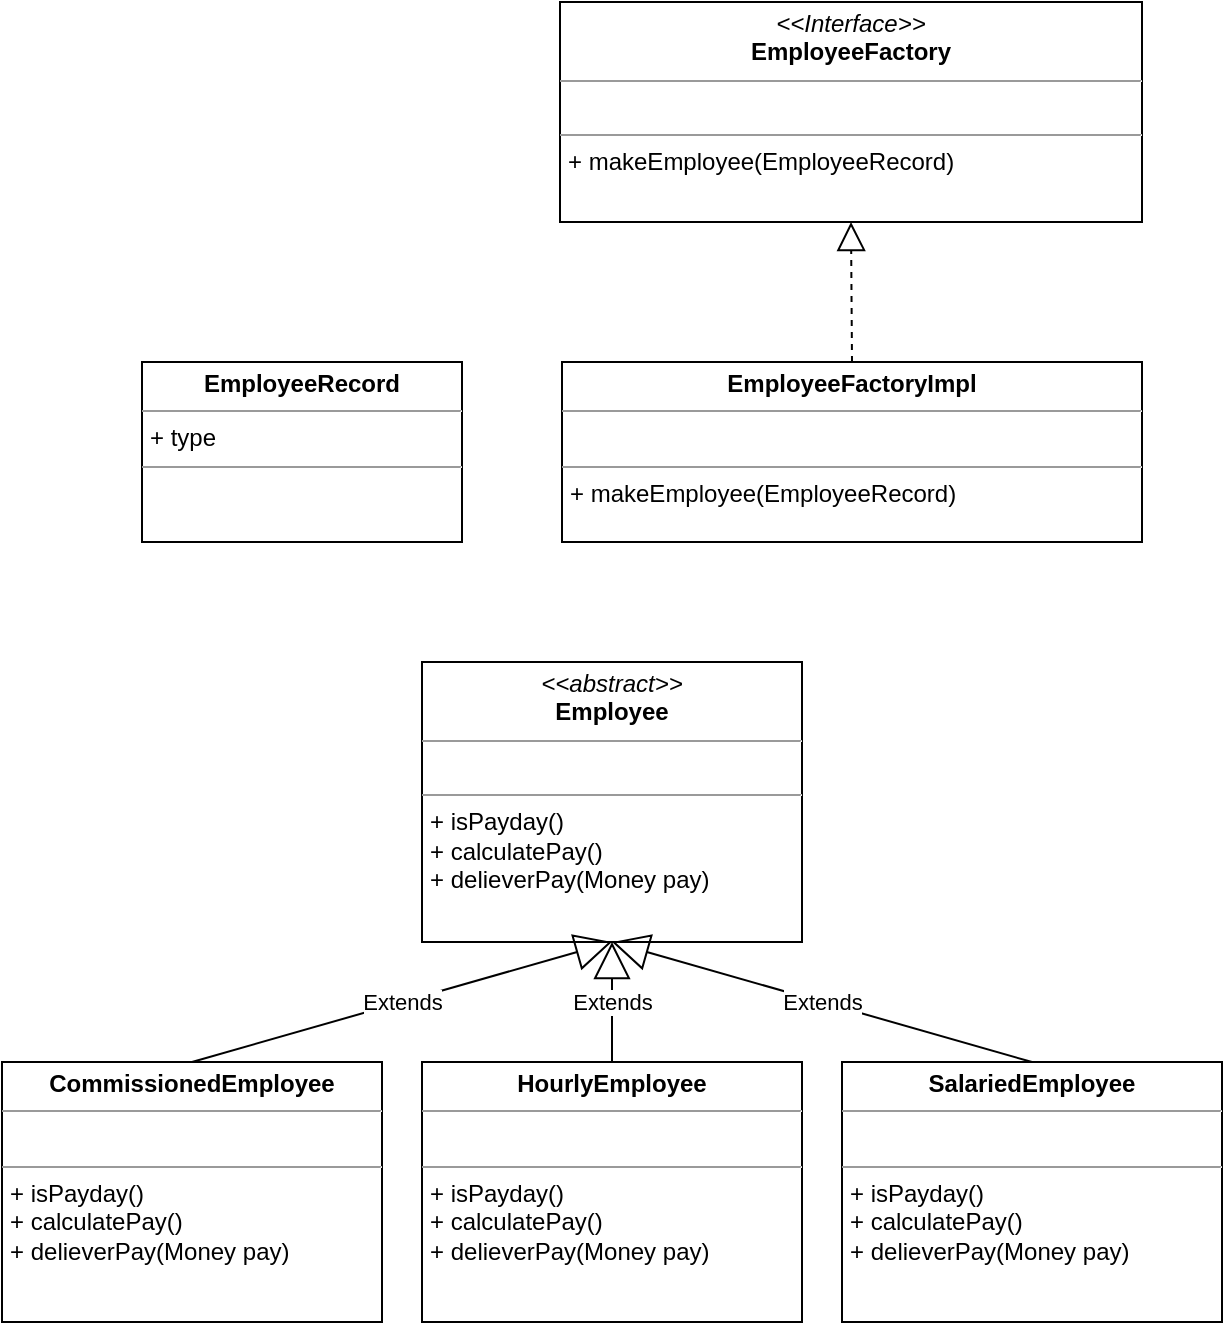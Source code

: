 <mxfile version="16.5.3" type="device"><diagram id="tcqcghYfhgS3d7UjJknQ" name="Page-1"><mxGraphModel dx="670" dy="480" grid="1" gridSize="10" guides="1" tooltips="1" connect="1" arrows="1" fold="1" page="1" pageScale="1" pageWidth="827" pageHeight="1169" math="0" shadow="0"><root><mxCell id="0"/><mxCell id="1" parent="0"/><mxCell id="apdu9Qc6mIZ5pu8zs4je-1" value="&lt;p style=&quot;margin: 0px ; margin-top: 4px ; text-align: center&quot;&gt;&lt;b&gt;EmployeeRecord&lt;/b&gt;&lt;/p&gt;&lt;hr size=&quot;1&quot;&gt;&lt;p style=&quot;margin: 0px ; margin-left: 4px&quot;&gt;+ type&lt;/p&gt;&lt;hr size=&quot;1&quot;&gt;&lt;p style=&quot;margin: 0px ; margin-left: 4px&quot;&gt;&lt;br&gt;&lt;/p&gt;" style="verticalAlign=top;align=left;overflow=fill;fontSize=12;fontFamily=Helvetica;html=1;" vertex="1" parent="1"><mxGeometry x="120" y="410" width="160" height="90" as="geometry"/></mxCell><mxCell id="apdu9Qc6mIZ5pu8zs4je-2" value="&lt;p style=&quot;margin: 0px ; margin-top: 4px ; text-align: center&quot;&gt;&lt;i&gt;&amp;lt;&amp;lt;Interface&amp;gt;&amp;gt;&lt;/i&gt;&lt;br&gt;&lt;b&gt;EmployeeFactory&lt;/b&gt;&lt;/p&gt;&lt;hr size=&quot;1&quot;&gt;&lt;p style=&quot;margin: 0px ; margin-left: 4px&quot;&gt;&lt;br&gt;&lt;/p&gt;&lt;hr size=&quot;1&quot;&gt;&lt;p style=&quot;margin: 0px ; margin-left: 4px&quot;&gt;+ makeEmployee(EmployeeRecord)&lt;/p&gt;" style="verticalAlign=top;align=left;overflow=fill;fontSize=12;fontFamily=Helvetica;html=1;" vertex="1" parent="1"><mxGeometry x="329" y="230" width="291" height="110" as="geometry"/></mxCell><mxCell id="apdu9Qc6mIZ5pu8zs4je-3" value="&lt;p style=&quot;margin: 0px ; margin-top: 4px ; text-align: center&quot;&gt;&lt;b&gt;EmployeeFactoryImpl&lt;/b&gt;&lt;/p&gt;&lt;hr size=&quot;1&quot;&gt;&lt;p style=&quot;margin: 0px ; margin-left: 4px&quot;&gt;&lt;br&gt;&lt;/p&gt;&lt;hr size=&quot;1&quot;&gt;&lt;p style=&quot;margin: 0px ; margin-left: 4px&quot;&gt;+ makeEmployee(EmployeeRecord)&lt;br&gt;&lt;/p&gt;" style="verticalAlign=top;align=left;overflow=fill;fontSize=12;fontFamily=Helvetica;html=1;" vertex="1" parent="1"><mxGeometry x="330" y="410" width="290" height="90" as="geometry"/></mxCell><mxCell id="apdu9Qc6mIZ5pu8zs4je-4" value="&lt;p style=&quot;margin: 0px ; margin-top: 4px ; text-align: center&quot;&gt;&lt;i&gt;&amp;lt;&amp;lt;abstract&amp;gt;&amp;gt;&lt;/i&gt;&lt;br&gt;&lt;b&gt;Employee&lt;/b&gt;&lt;/p&gt;&lt;hr size=&quot;1&quot;&gt;&lt;p style=&quot;margin: 0px ; margin-left: 4px&quot;&gt;&lt;br&gt;&lt;/p&gt;&lt;hr size=&quot;1&quot;&gt;&lt;p style=&quot;margin: 0px ; margin-left: 4px&quot;&gt;+ isPayday()&lt;br&gt;+ calculatePay()&lt;/p&gt;&lt;p style=&quot;margin: 0px ; margin-left: 4px&quot;&gt;+ delieverPay(Money pay)&lt;/p&gt;" style="verticalAlign=top;align=left;overflow=fill;fontSize=12;fontFamily=Helvetica;html=1;" vertex="1" parent="1"><mxGeometry x="260" y="560" width="190" height="140" as="geometry"/></mxCell><mxCell id="apdu9Qc6mIZ5pu8zs4je-5" value="" style="endArrow=block;dashed=1;endFill=0;endSize=12;html=1;rounded=0;exitX=0.5;exitY=0;exitDx=0;exitDy=0;entryX=0.5;entryY=1;entryDx=0;entryDy=0;" edge="1" parent="1" source="apdu9Qc6mIZ5pu8zs4je-3" target="apdu9Qc6mIZ5pu8zs4je-2"><mxGeometry width="160" relative="1" as="geometry"><mxPoint x="260" y="290" as="sourcePoint"/><mxPoint x="420" y="290" as="targetPoint"/></mxGeometry></mxCell><mxCell id="apdu9Qc6mIZ5pu8zs4je-6" value="&lt;p style=&quot;margin: 0px ; margin-top: 4px ; text-align: center&quot;&gt;&lt;b&gt;CommissionedEmployee&lt;/b&gt;&lt;/p&gt;&lt;hr size=&quot;1&quot;&gt;&lt;p style=&quot;margin: 0px ; margin-left: 4px&quot;&gt;&lt;br&gt;&lt;/p&gt;&lt;hr size=&quot;1&quot;&gt;&lt;p style=&quot;margin: 0px 0px 0px 4px&quot;&gt;+ isPayday()&lt;br&gt;+ calculatePay()&lt;/p&gt;&lt;p style=&quot;margin: 0px 0px 0px 4px&quot;&gt;+ delieverPay(Money pay)&lt;/p&gt;" style="verticalAlign=top;align=left;overflow=fill;fontSize=12;fontFamily=Helvetica;html=1;" vertex="1" parent="1"><mxGeometry x="50" y="760" width="190" height="130" as="geometry"/></mxCell><mxCell id="apdu9Qc6mIZ5pu8zs4je-7" value="&lt;p style=&quot;margin: 0px ; margin-top: 4px ; text-align: center&quot;&gt;&lt;b&gt;HourlyEmployee&lt;/b&gt;&lt;/p&gt;&lt;hr size=&quot;1&quot;&gt;&lt;p style=&quot;margin: 0px ; margin-left: 4px&quot;&gt;&lt;br&gt;&lt;/p&gt;&lt;hr size=&quot;1&quot;&gt;&lt;p style=&quot;margin: 0px 0px 0px 4px&quot;&gt;+ isPayday()&lt;br&gt;+ calculatePay()&lt;/p&gt;&lt;p style=&quot;margin: 0px 0px 0px 4px&quot;&gt;+ delieverPay(Money pay)&lt;/p&gt;" style="verticalAlign=top;align=left;overflow=fill;fontSize=12;fontFamily=Helvetica;html=1;" vertex="1" parent="1"><mxGeometry x="260" y="760" width="190" height="130" as="geometry"/></mxCell><mxCell id="apdu9Qc6mIZ5pu8zs4je-8" value="&lt;p style=&quot;margin: 0px ; margin-top: 4px ; text-align: center&quot;&gt;&lt;b&gt;SalariedEmployee&lt;/b&gt;&lt;/p&gt;&lt;hr size=&quot;1&quot;&gt;&lt;p style=&quot;margin: 0px ; margin-left: 4px&quot;&gt;&lt;br&gt;&lt;/p&gt;&lt;hr size=&quot;1&quot;&gt;&lt;p style=&quot;margin: 0px 0px 0px 4px&quot;&gt;+ isPayday()&lt;br&gt;+ calculatePay()&lt;/p&gt;&lt;p style=&quot;margin: 0px 0px 0px 4px&quot;&gt;+ delieverPay(Money pay)&lt;/p&gt;" style="verticalAlign=top;align=left;overflow=fill;fontSize=12;fontFamily=Helvetica;html=1;" vertex="1" parent="1"><mxGeometry x="470" y="760" width="190" height="130" as="geometry"/></mxCell><mxCell id="apdu9Qc6mIZ5pu8zs4je-9" value="Extends" style="endArrow=block;endSize=16;endFill=0;html=1;rounded=0;entryX=0.5;entryY=1;entryDx=0;entryDy=0;exitX=0.5;exitY=0;exitDx=0;exitDy=0;" edge="1" parent="1" source="apdu9Qc6mIZ5pu8zs4je-6" target="apdu9Qc6mIZ5pu8zs4je-4"><mxGeometry width="160" relative="1" as="geometry"><mxPoint x="260" y="770" as="sourcePoint"/><mxPoint x="420" y="770" as="targetPoint"/></mxGeometry></mxCell><mxCell id="apdu9Qc6mIZ5pu8zs4je-10" value="Extends" style="endArrow=block;endSize=16;endFill=0;html=1;rounded=0;entryX=0.5;entryY=1;entryDx=0;entryDy=0;exitX=0.5;exitY=0;exitDx=0;exitDy=0;" edge="1" parent="1" source="apdu9Qc6mIZ5pu8zs4je-7" target="apdu9Qc6mIZ5pu8zs4je-4"><mxGeometry width="160" relative="1" as="geometry"><mxPoint x="260" y="770" as="sourcePoint"/><mxPoint x="420" y="770" as="targetPoint"/></mxGeometry></mxCell><mxCell id="apdu9Qc6mIZ5pu8zs4je-11" value="Extends" style="endArrow=block;endSize=16;endFill=0;html=1;rounded=0;entryX=0.5;entryY=1;entryDx=0;entryDy=0;exitX=0.5;exitY=0;exitDx=0;exitDy=0;" edge="1" parent="1" source="apdu9Qc6mIZ5pu8zs4je-8" target="apdu9Qc6mIZ5pu8zs4je-4"><mxGeometry width="160" relative="1" as="geometry"><mxPoint x="260" y="770" as="sourcePoint"/><mxPoint x="420" y="770" as="targetPoint"/></mxGeometry></mxCell></root></mxGraphModel></diagram></mxfile>